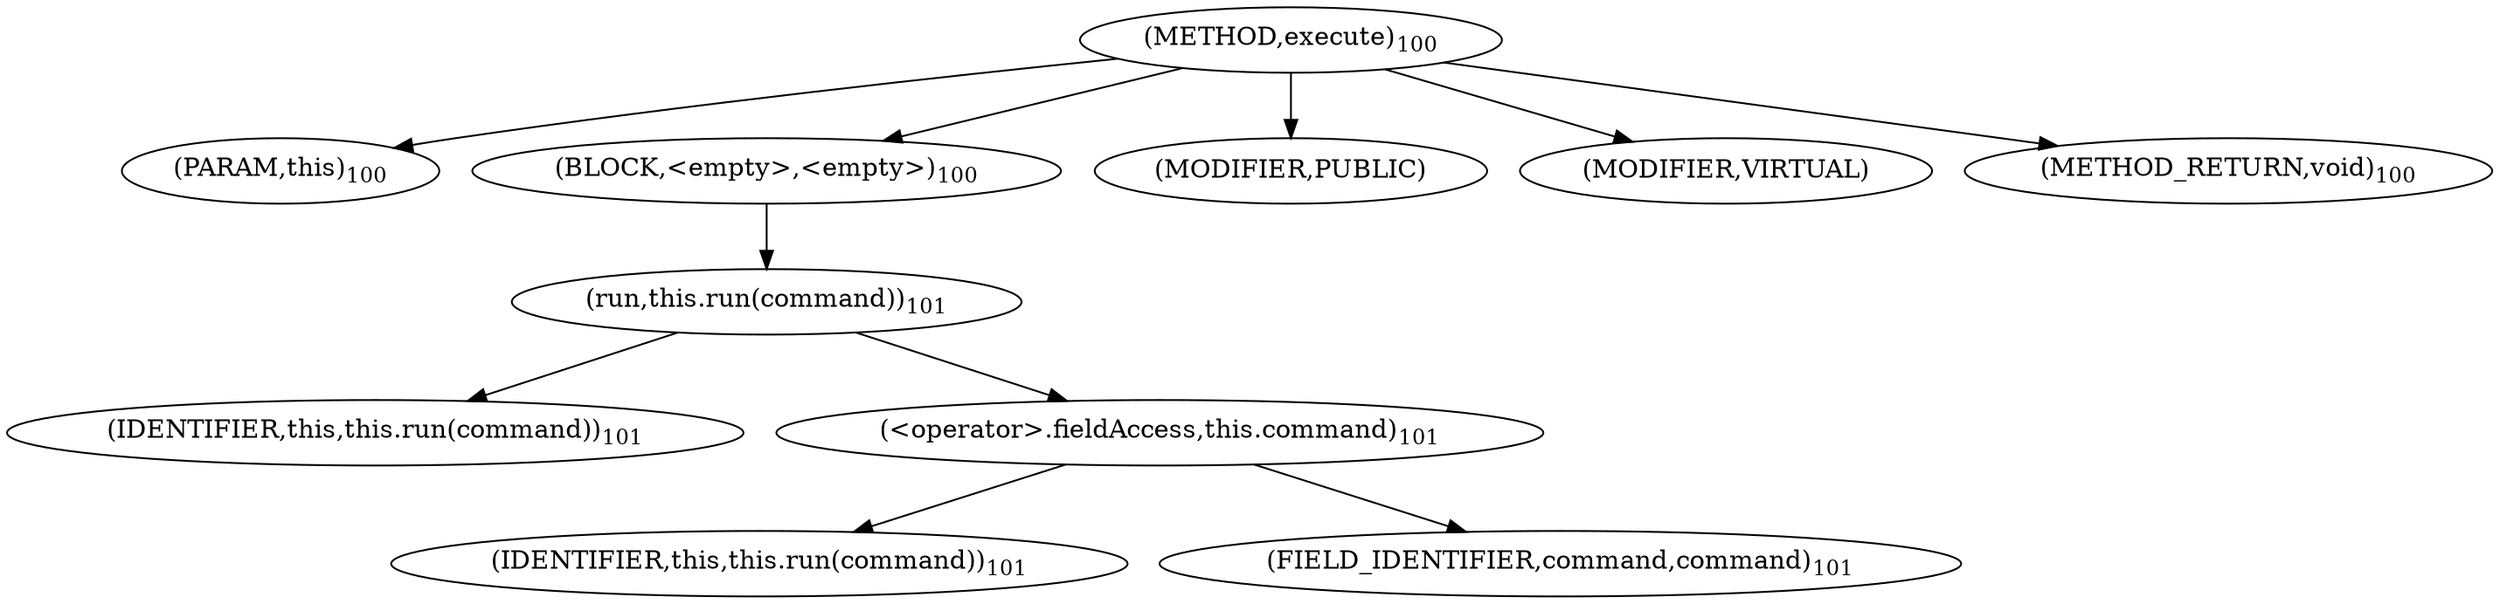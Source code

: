 digraph "execute" {  
"143" [label = <(METHOD,execute)<SUB>100</SUB>> ]
"4" [label = <(PARAM,this)<SUB>100</SUB>> ]
"144" [label = <(BLOCK,&lt;empty&gt;,&lt;empty&gt;)<SUB>100</SUB>> ]
"145" [label = <(run,this.run(command))<SUB>101</SUB>> ]
"3" [label = <(IDENTIFIER,this,this.run(command))<SUB>101</SUB>> ]
"146" [label = <(&lt;operator&gt;.fieldAccess,this.command)<SUB>101</SUB>> ]
"147" [label = <(IDENTIFIER,this,this.run(command))<SUB>101</SUB>> ]
"148" [label = <(FIELD_IDENTIFIER,command,command)<SUB>101</SUB>> ]
"149" [label = <(MODIFIER,PUBLIC)> ]
"150" [label = <(MODIFIER,VIRTUAL)> ]
"151" [label = <(METHOD_RETURN,void)<SUB>100</SUB>> ]
  "143" -> "4" 
  "143" -> "144" 
  "143" -> "149" 
  "143" -> "150" 
  "143" -> "151" 
  "144" -> "145" 
  "145" -> "3" 
  "145" -> "146" 
  "146" -> "147" 
  "146" -> "148" 
}
